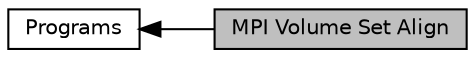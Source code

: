 digraph "MPI Volume Set Align"
{
  edge [fontname="Helvetica",fontsize="10",labelfontname="Helvetica",labelfontsize="10"];
  node [fontname="Helvetica",fontsize="10",shape=record];
  rankdir=LR;
  Node0 [label="MPI Volume Set Align",height=0.2,width=0.4,color="black", fillcolor="grey75", style="filled", fontcolor="black"];
  Node1 [label="Programs",height=0.2,width=0.4,color="black", fillcolor="white", style="filled",URL="$group__Programs.html"];
  Node1->Node0 [shape=plaintext, dir="back", style="solid"];
}
